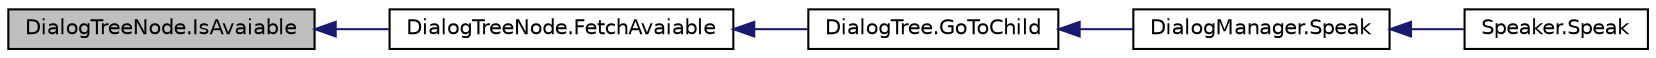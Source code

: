 digraph "DialogTreeNode.IsAvaiable"
{
  edge [fontname="Helvetica",fontsize="10",labelfontname="Helvetica",labelfontsize="10"];
  node [fontname="Helvetica",fontsize="10",shape=record];
  rankdir="LR";
  Node19 [label="DialogTreeNode.IsAvaiable",height=0.2,width=0.4,color="black", fillcolor="grey75", style="filled", fontcolor="black"];
  Node19 -> Node20 [dir="back",color="midnightblue",fontsize="10",style="solid",fontname="Helvetica"];
  Node20 [label="DialogTreeNode.FetchAvaiable",height=0.2,width=0.4,color="black", fillcolor="white", style="filled",URL="$class_dialog_tree_node.html#ad6d251b6091ec93f1cb1d0035f12d390",tooltip="Execute it when needed to traverse down the tree and go for a child node. Additional logic can be add..."];
  Node20 -> Node21 [dir="back",color="midnightblue",fontsize="10",style="solid",fontname="Helvetica"];
  Node21 [label="DialogTree.GoToChild",height=0.2,width=0.4,color="black", fillcolor="white", style="filled",URL="$class_dialog_tree.html#a5caae57dc42e49339934bb69a42f177c",tooltip="Go down a level in the tree for one of it&#39;s childs. "];
  Node21 -> Node22 [dir="back",color="midnightblue",fontsize="10",style="solid",fontname="Helvetica"];
  Node22 [label="DialogManager.Speak",height=0.2,width=0.4,color="black", fillcolor="white", style="filled",URL="$class_dialog_manager.html#adb08b3e8f79421f1728a96db49834b5a",tooltip="Try to speak an dialog. If there is a dialog alredy happening, check it&#39;s priority and choose to main..."];
  Node22 -> Node23 [dir="back",color="midnightblue",fontsize="10",style="solid",fontname="Helvetica"];
  Node23 [label="Speaker.Speak",height=0.2,width=0.4,color="black", fillcolor="white", style="filled",URL="$class_speaker.html#ab9c3f43daecff61e43a0ea2552122f73",tooltip="Communicates with the DialogManager in the ItemManager to try to start a dialog. "];
}
